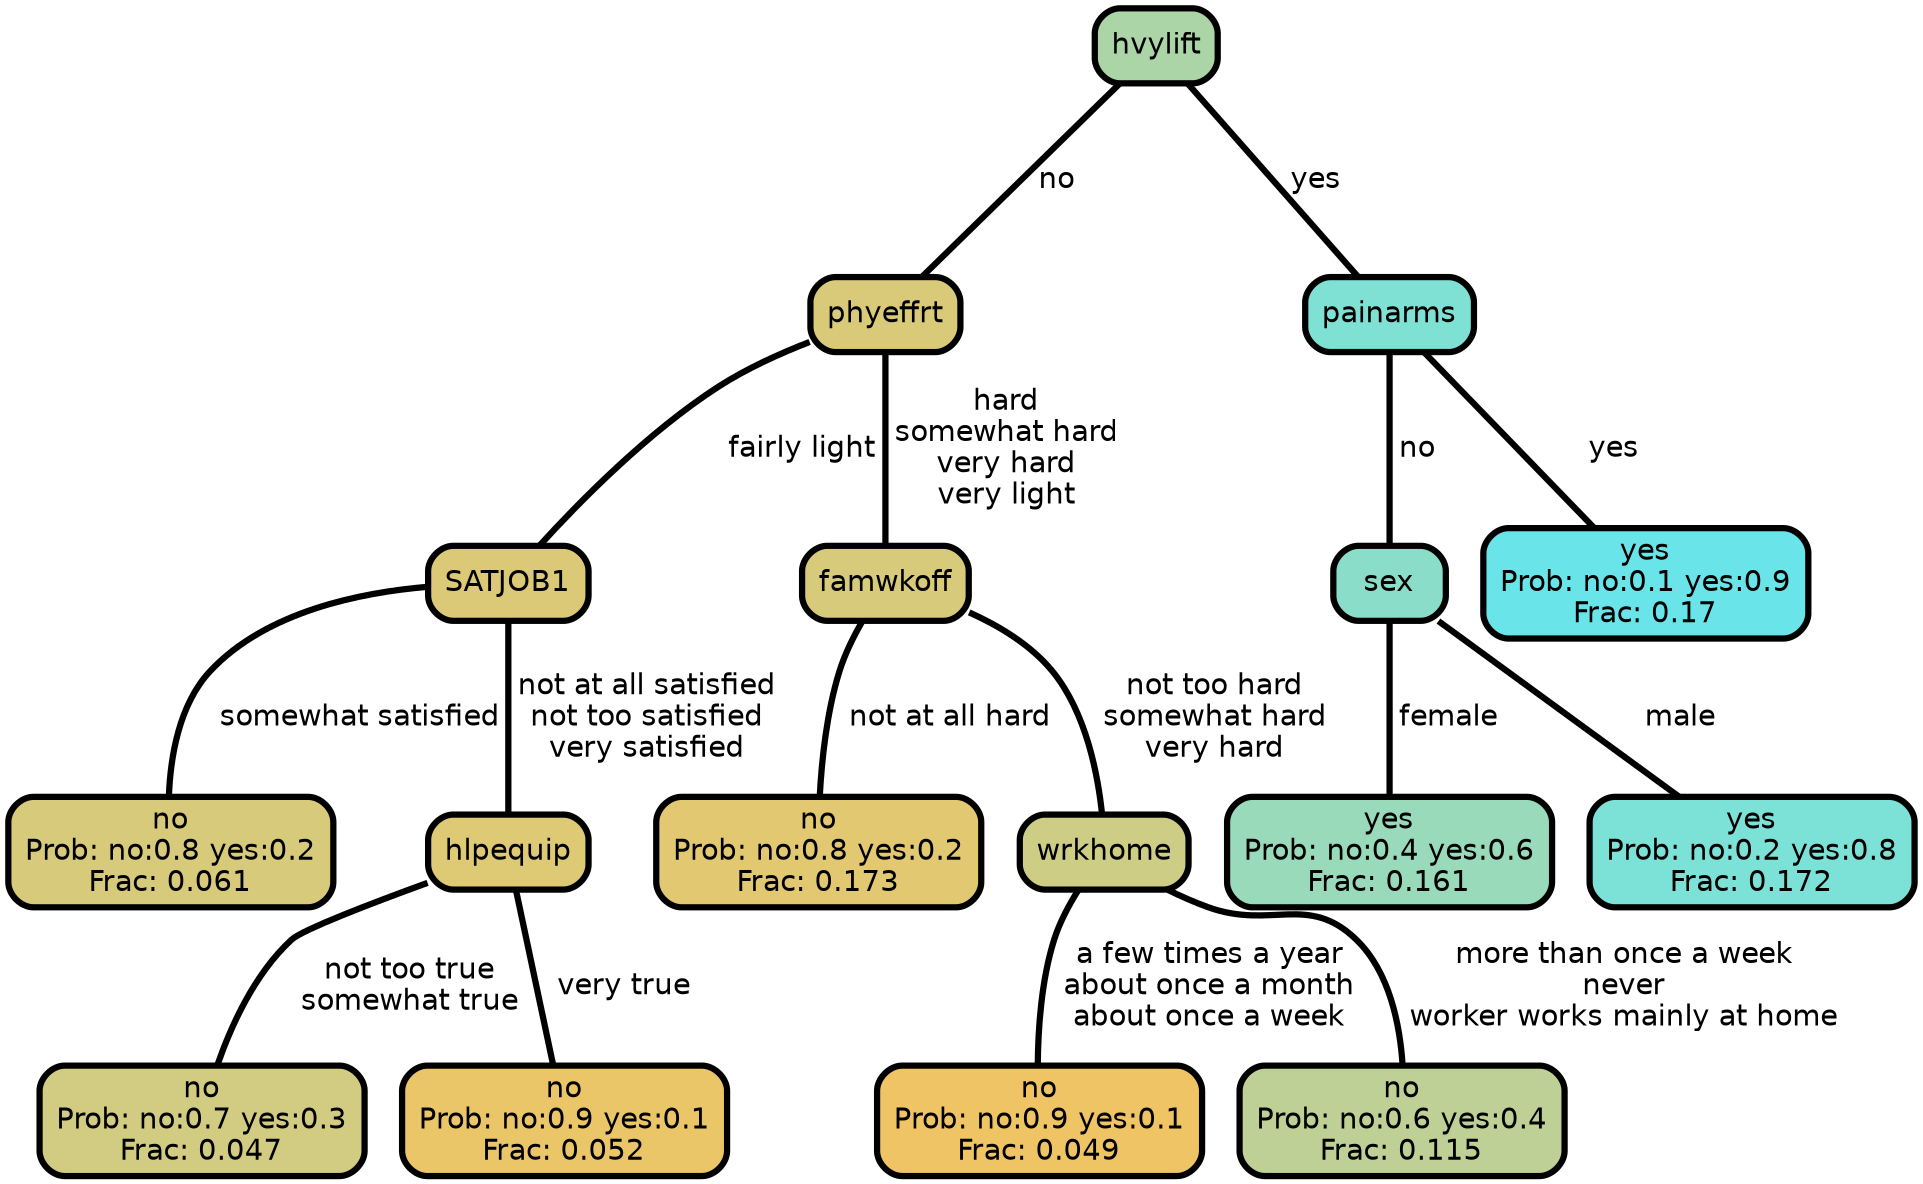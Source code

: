 graph Tree {
node [shape=box, style="filled, rounded",color="black",penwidth="3",fontcolor="black",                 fontname=helvetica] ;
graph [ranksep="0 equally", splines=straight,                 bgcolor=transparent, dpi=200] ;
edge [fontname=helvetica, color=black] ;
0 [label="no
Prob: no:0.8 yes:0.2
Frac: 0.061", fillcolor="#d8ca7b"] ;
1 [label="SATJOB1", fillcolor="#dcc977"] ;
2 [label="no
Prob: no:0.7 yes:0.3
Frac: 0.047", fillcolor="#d1cc82"] ;
3 [label="hlpequip", fillcolor="#dec975"] ;
4 [label="no
Prob: no:0.9 yes:0.1
Frac: 0.052", fillcolor="#eac669"] ;
5 [label="phyeffrt", fillcolor="#d9ca7a"] ;
6 [label="no
Prob: no:0.8 yes:0.2
Frac: 0.173", fillcolor="#e2c871"] ;
7 [label="famwkoff", fillcolor="#d8ca7b"] ;
8 [label="no
Prob: no:0.9 yes:0.1
Frac: 0.049", fillcolor="#efc464"] ;
9 [label="wrkhome", fillcolor="#cdcd86"] ;
10 [label="no
Prob: no:0.6 yes:0.4
Frac: 0.115", fillcolor="#bed095"] ;
11 [label="hvylift", fillcolor="#acd5a7"] ;
12 [label="yes
Prob: no:0.4 yes:0.6
Frac: 0.161", fillcolor="#99daba"] ;
13 [label="sex", fillcolor="#8addc9"] ;
14 [label="yes
Prob: no:0.2 yes:0.8
Frac: 0.172", fillcolor="#7ce1d7"] ;
15 [label="painarms", fillcolor="#7fe0d4"] ;
16 [label="yes
Prob: no:0.1 yes:0.9
Frac: 0.17", fillcolor="#69e5ea"] ;
1 -- 0 [label=" somewhat satisfied",penwidth=3] ;
1 -- 3 [label=" not at all satisfied\n not too satisfied\n very satisfied",penwidth=3] ;
3 -- 2 [label=" not too true\n somewhat true",penwidth=3] ;
3 -- 4 [label=" very true",penwidth=3] ;
5 -- 1 [label=" fairly light",penwidth=3] ;
5 -- 7 [label=" hard\n somewhat hard\n very hard\n very light",penwidth=3] ;
7 -- 6 [label=" not at all hard",penwidth=3] ;
7 -- 9 [label=" not too hard\n somewhat hard\n very hard",penwidth=3] ;
9 -- 8 [label=" a few times a year\n about once a month\n about once a week",penwidth=3] ;
9 -- 10 [label=" more than once a week\n never\n worker works mainly at home",penwidth=3] ;
11 -- 5 [label=" no",penwidth=3] ;
11 -- 15 [label=" yes",penwidth=3] ;
13 -- 12 [label=" female",penwidth=3] ;
13 -- 14 [label=" male",penwidth=3] ;
15 -- 13 [label=" no",penwidth=3] ;
15 -- 16 [label=" yes",penwidth=3] ;
{rank = same;}}